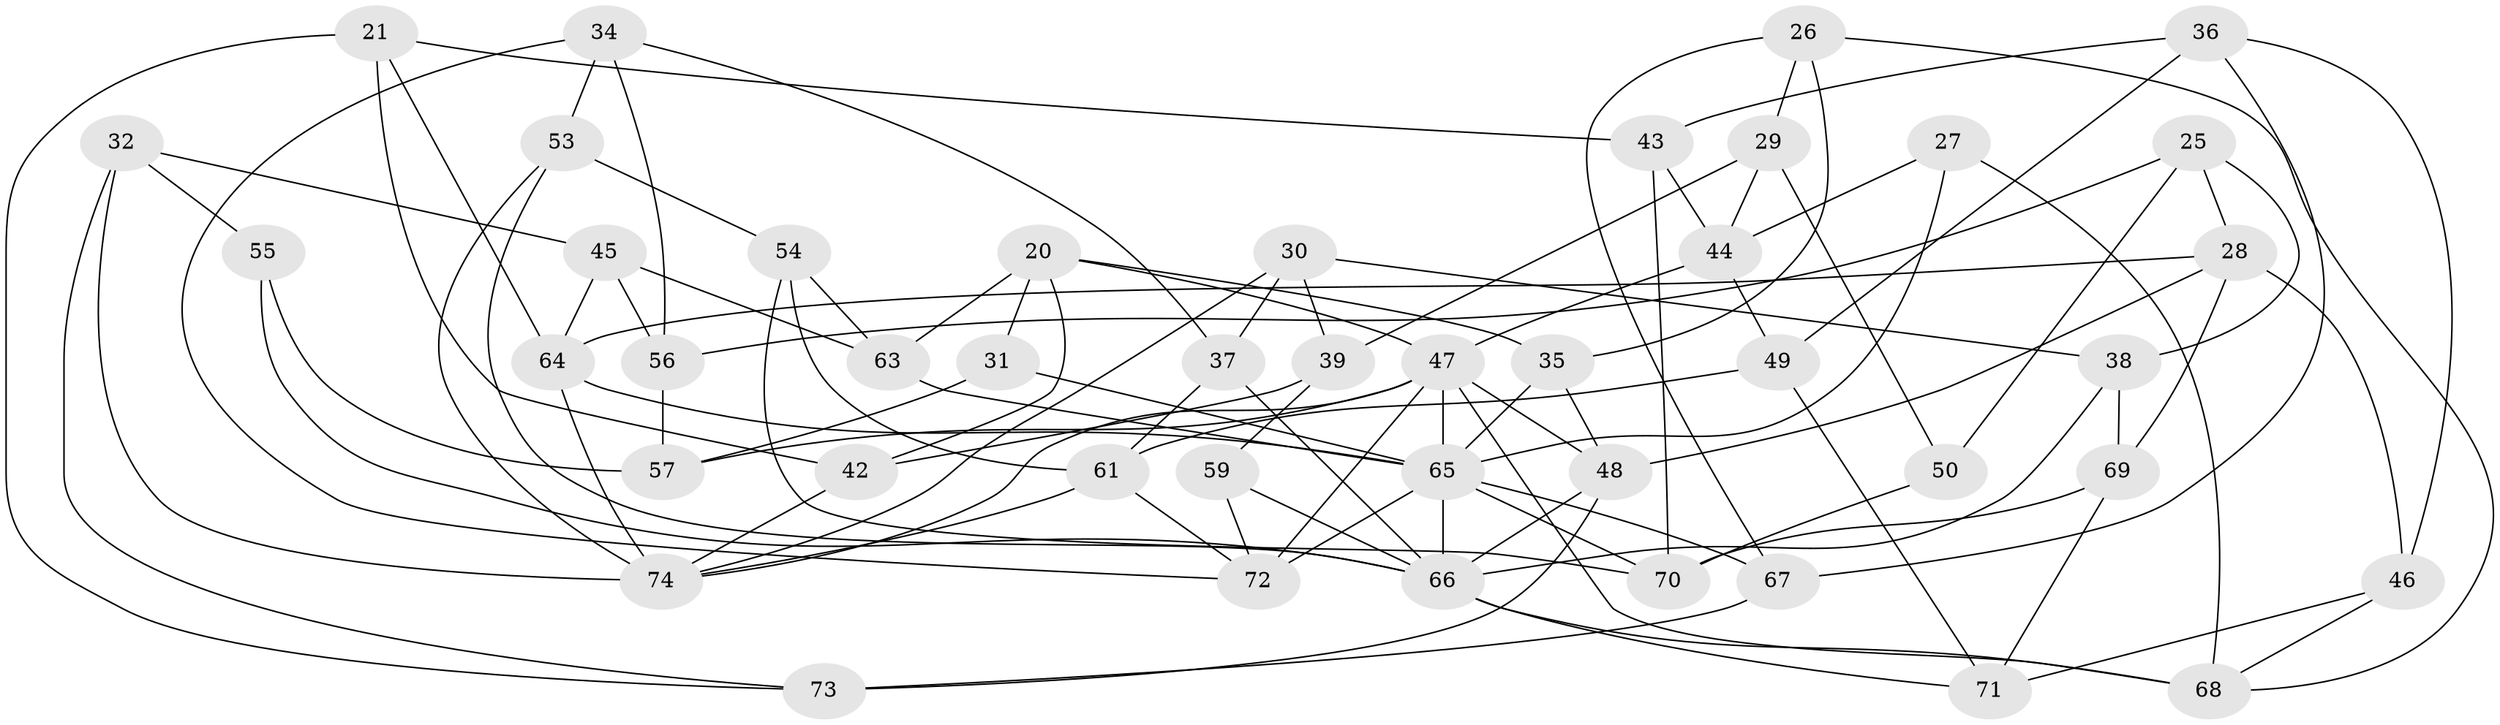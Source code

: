 // original degree distribution, {4: 1.0}
// Generated by graph-tools (version 1.1) at 2025/03/03/04/25 22:03:32]
// undirected, 44 vertices, 99 edges
graph export_dot {
graph [start="1"]
  node [color=gray90,style=filled];
  20 [super="+13"];
  21;
  25;
  26;
  27;
  28 [super="+15"];
  29;
  30;
  31;
  32 [super="+2"];
  34;
  35;
  36;
  37;
  38;
  39;
  42;
  43;
  44 [super="+40"];
  45;
  46;
  47 [super="+18+33"];
  48 [super="+4+7"];
  49;
  50;
  53 [super="+24"];
  54 [super="+22"];
  55;
  56;
  57;
  59;
  61 [super="+12"];
  63;
  64 [super="+5"];
  65 [super="+6+16"];
  66 [super="+9+52"];
  67;
  68 [super="+41"];
  69;
  70 [super="+14"];
  71;
  72 [super="+60"];
  73;
  74 [super="+62+58"];
  20 -- 42;
  20 -- 31 [weight=2];
  20 -- 35;
  20 -- 63;
  20 -- 47;
  21 -- 43;
  21 -- 73;
  21 -- 42;
  21 -- 64;
  25 -- 50;
  25 -- 56;
  25 -- 38;
  25 -- 28;
  26 -- 35;
  26 -- 67;
  26 -- 29;
  26 -- 68;
  27 -- 65;
  27 -- 68 [weight=2];
  27 -- 44;
  28 -- 69;
  28 -- 64;
  28 -- 48 [weight=2];
  28 -- 46;
  29 -- 44;
  29 -- 50;
  29 -- 39;
  30 -- 38;
  30 -- 39;
  30 -- 37;
  30 -- 74;
  31 -- 57;
  31 -- 65;
  32 -- 45;
  32 -- 55 [weight=2];
  32 -- 73;
  32 -- 74 [weight=2];
  34 -- 72;
  34 -- 37;
  34 -- 53;
  34 -- 56;
  35 -- 48;
  35 -- 65;
  36 -- 46;
  36 -- 49;
  36 -- 43;
  36 -- 67;
  37 -- 61;
  37 -- 66;
  38 -- 69;
  38 -- 66;
  39 -- 59;
  39 -- 42;
  42 -- 74;
  43 -- 70;
  43 -- 44;
  44 -- 49;
  44 -- 47 [weight=2];
  45 -- 63;
  45 -- 56;
  45 -- 64;
  46 -- 71;
  46 -- 68;
  47 -- 57;
  47 -- 48 [weight=2];
  47 -- 68 [weight=2];
  47 -- 74 [weight=2];
  47 -- 65;
  47 -- 72;
  48 -- 73;
  48 -- 66 [weight=2];
  49 -- 61;
  49 -- 71;
  50 -- 70 [weight=2];
  53 -- 54 [weight=2];
  53 -- 74;
  53 -- 66 [weight=2];
  54 -- 61 [weight=2];
  54 -- 63;
  54 -- 70;
  55 -- 57;
  55 -- 66;
  56 -- 57;
  59 -- 66 [weight=2];
  59 -- 72;
  61 -- 72;
  61 -- 74;
  63 -- 65;
  64 -- 74 [weight=2];
  64 -- 65;
  65 -- 72 [weight=2];
  65 -- 67;
  65 -- 70;
  65 -- 66 [weight=2];
  66 -- 68 [weight=2];
  66 -- 71;
  67 -- 73;
  69 -- 71;
  69 -- 70;
}
